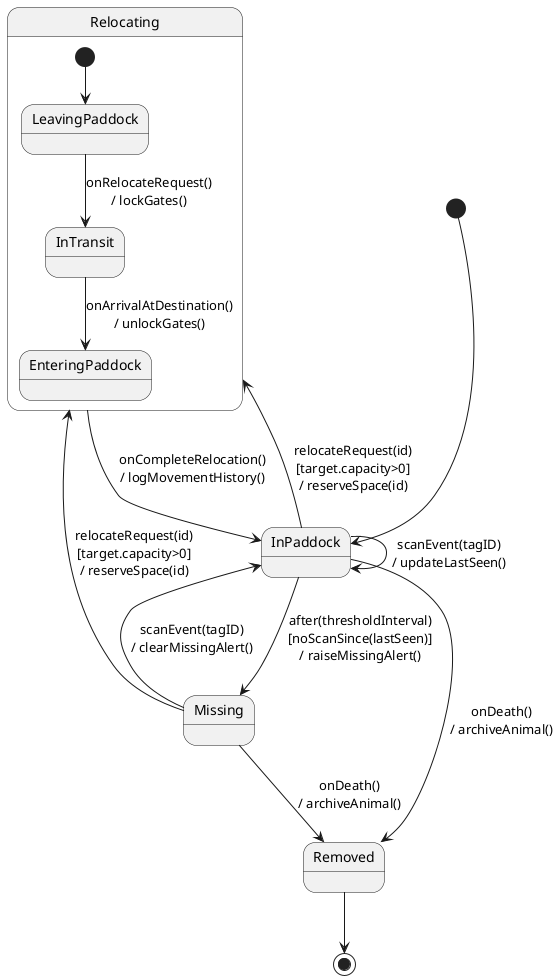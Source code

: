 @startuml AnimalStatechart

[*] --> InPaddock

' RFID scan self-loop
InPaddock --> InPaddock : scanEvent(tagID)\n/ updateLastSeen()

' Timeout
InPaddock -down-> Missing : after(thresholdInterval)\n[noScanSince(lastSeen)]\n/ raiseMissingAlert()

' Recovery
Missing --> InPaddock : scanEvent(tagID)\n/ clearMissingAlert()

' Relocate requests
InPaddock -left-> Relocating  : relocateRequest(id)\n[target.capacity>0]\n/ reserveSpace(id)
Missing   -left-> Relocating  : relocateRequest(id)\n[target.capacity>0]\n/ reserveSpace(id)

state Relocating <<composite>> {
  [*] --> LeavingPaddock
  LeavingPaddock --> InTransit        : onRelocateRequest()\n/ lockGates()
  InTransit       --> EnteringPaddock : onArrivalAtDestination()\n/ unlockGates()
}

' return to InPaddock after relocation
Relocating -up-> InPaddock : onCompleteRelocation()\n/ logMovementHistory()

' Death transitions
Missing   -down-> Removed  : onDeath()\n/ archiveAnimal()
InPaddock -down-> Removed  : onDeath()\n/ archiveAnimal()
Removed --> [*]

@enduml